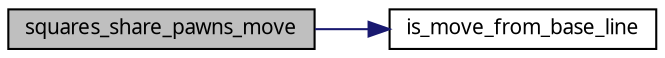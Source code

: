 digraph G
{
  edge [fontname="FreeSans.ttf",fontsize="10",labelfontname="FreeSans.ttf",labelfontsize="10"];
  node [fontname="FreeSans.ttf",fontsize="10",shape=record];
  rankdir=LR;
  Node1 [label="squares_share_pawns_move",height=0.2,width=0.4,color="black", fillcolor="grey75", style="filled" fontcolor="black"];
  Node1 -> Node2 [color="midnightblue",fontsize="10",style="solid",fontname="FreeSans.ttf"];
  Node2 [label="is_move_from_base_line",height=0.2,width=0.4,color="black", fillcolor="white", style="filled",URL="$chess_8cpp.html#a369696d485a14a6c09c811b9535fc645"];
}
